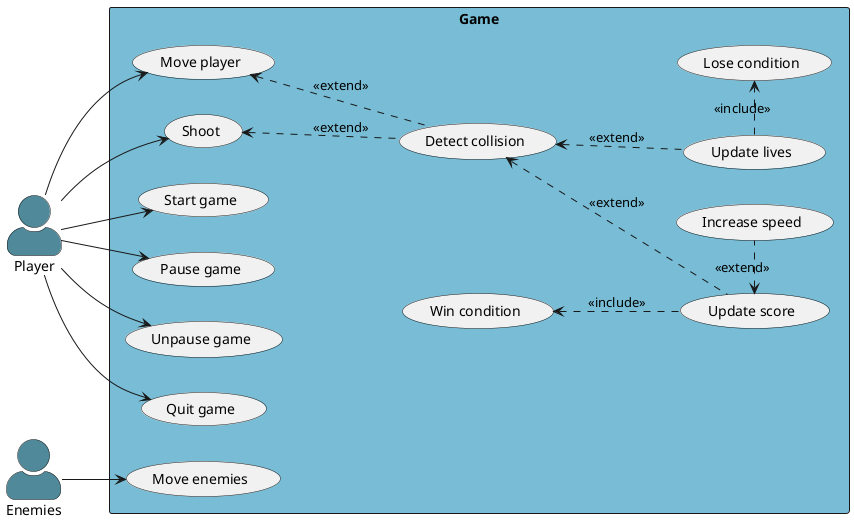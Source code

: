 @startuml
left to right direction
skinparam packageStyle rect
skinparam actorStyle awesome
actor Player #508999
actor Enemies #508999
rectangle Game #78BCD5{
    usecase "Start game" as UC1
    usecase "Move player" as UC2
    usecase "Move enemies" as UC3
    usecase "Shoot" as UC4
    usecase "Detect collision" as UC5
    usecase "Update score" as UC6
    usecase "Update lives" as UC7
    usecase "Increase speed" as UC8
    usecase "Win condition" as UC9
    usecase "Lose condition" as UC10
    usecase "Pause game" as UC11
    usecase "Unpause game" as UC12
    usecase "Quit game" as UC13

    Player --> UC1
    Player --> UC2
    Player --> UC4
    Player --> UC11
    Player --> UC12
    Player --> UC13

    Enemies --> UC3

    UC5 .up.> UC4 : <<extend>>
    UC5 .up.> UC2 : <<extend>>

    UC6 .up.> UC5 : <<extend>>
    UC7 .up.> UC5 : <<extend>>

    UC9 <.down. UC6 : <<include>>
    UC10 <.left. UC7 : <<include>>

    UC8 .left.> UC6 : <<extend>>
}

@enduml
